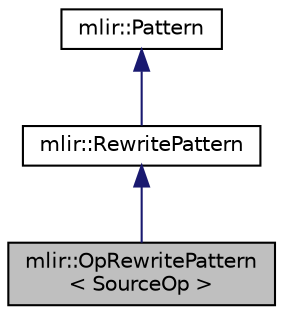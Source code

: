 digraph "mlir::OpRewritePattern&lt; SourceOp &gt;"
{
  bgcolor="transparent";
  edge [fontname="Helvetica",fontsize="10",labelfontname="Helvetica",labelfontsize="10"];
  node [fontname="Helvetica",fontsize="10",shape=record];
  Node0 [label="mlir::OpRewritePattern\l\< SourceOp \>",height=0.2,width=0.4,color="black", fillcolor="grey75", style="filled", fontcolor="black"];
  Node1 -> Node0 [dir="back",color="midnightblue",fontsize="10",style="solid",fontname="Helvetica"];
  Node1 [label="mlir::RewritePattern",height=0.2,width=0.4,color="black",URL="$classmlir_1_1RewritePattern.html",tooltip="RewritePattern is the common base class for all DAG to DAG replacements. "];
  Node2 -> Node1 [dir="back",color="midnightblue",fontsize="10",style="solid",fontname="Helvetica"];
  Node2 [label="mlir::Pattern",height=0.2,width=0.4,color="black",URL="$classmlir_1_1Pattern.html",tooltip="Instances of Pattern can be matched against SSA IR. "];
}
